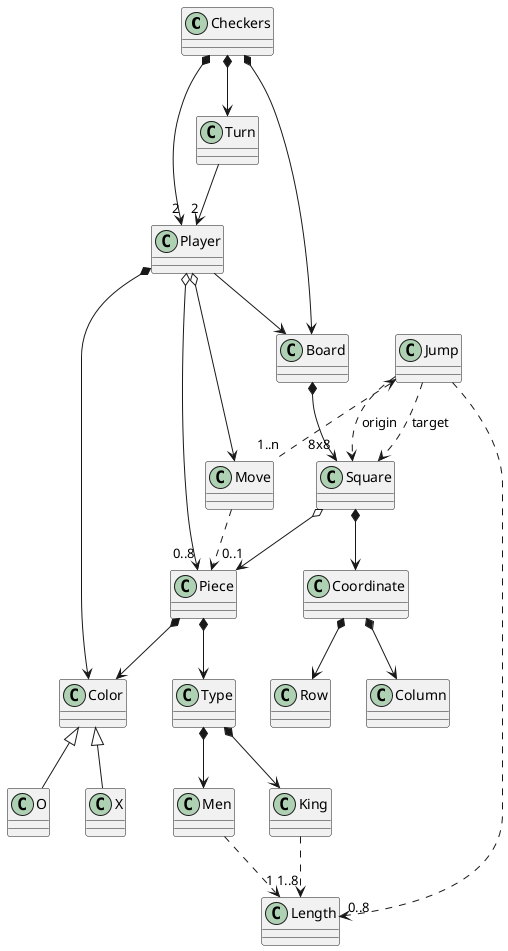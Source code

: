 @startuml DomainModel

Checkers *-down-> "2" Player
Checkers *-down-> Board
Checkers *-down-> Turn

Turn -down-> "2" Player

Player -down-> Board
Player o-down-> "0..8" Piece
Player o-down-> Move
Player *-down-> Color

Piece *-down-> Type
Piece *-down-> Color
Type *-down-> King
Type *-down-> Men

Men ..> "1" Length
King ..> "1..8" Length

Color <|-down- X
Color <|-down- O

Jump <.. "1..n" Move
Jump ..> "0..8" Length

Board *-down-> "8x8" Square
Square *-down-> Coordinate
Square o-down-> "0..1" Piece

Move .down.> Piece
Jump .down.> Square : origin
Jump .down.> Square : target

Coordinate *-down-> Row
Coordinate *-down-> Column

@enduml

@startuml Instrucciones
state A as " "
state B as " "
[*] --> A
A --> B : move White
B --> A : move Black
A --> [*] : [WinBlack]
B --> [*] : [WinWhite]
@enduml